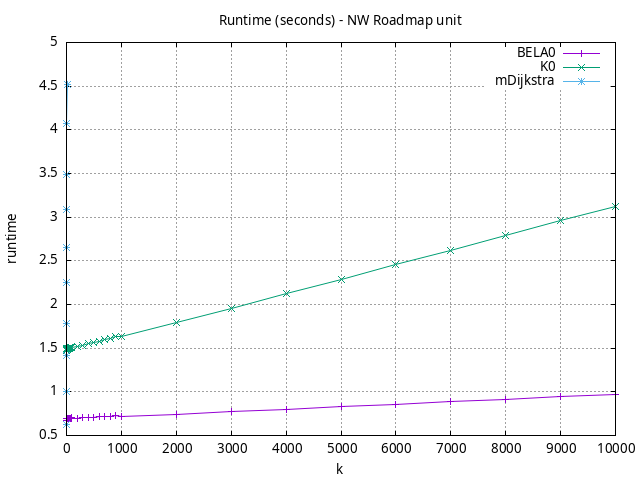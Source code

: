 #!/usr/bin/gnuplot
# -*- coding: utf-8 -*-
#
# results/roadmap/unit/NW/USA-road-d.NW.brute-force.runtime.gnuplot
#
# Started on 01/09/2024 14:29:37
# Author: Carlos Linares López
set grid
set xlabel "k"
set ylabel "runtime"

set title "Runtime (seconds) - NW Roadmap unit"

set terminal png enhanced font "Ariel,10"
set output 'USA-road-d.NW.brute-force.runtime.png'

plot "-" title "BELA0"      with linesp, "-" title "K0"      with linesp, "-" title "mDijkstra"      with linesp

	1 0.6773847299999999
	2 0.68960674
	3 0.6919972899999999
	4 0.6921315899999999
	5 0.69458977
	6 0.6947947600000001
	7 0.69632194
	8 0.6969521799999999
	9 0.6972004900000001
	10 0.69128281
	20 0.6930569900000001
	30 0.69443776
	40 0.69504062
	50 0.6949788800000002
	60 0.69873234
	70 0.69816675
	80 0.69950755
	90 0.70196498
	100 0.6973923900000001
	200 0.6998766199999998
	300 0.7059241700000001
	400 0.7081018
	500 0.7112237499999999
	600 0.71500879
	700 0.71830052
	800 0.71951821
	900 0.72346376
	1000 0.7209817299999999
	2000 0.7459481800000001
	3000 0.77332876
	4000 0.8000067200000001
	5000 0.8298090600000001
	6000 0.85659872
	7000 0.88445132
	8000 0.9119080900000001
	9000 0.94168539
	10000 0.96660958
end
	1 1.47806355
	2 1.48465512
	3 1.4858911600000002
	4 1.4881237999999997
	5 1.4885143000000003
	6 1.4893970700000003
	7 1.4934558599999996
	8 1.4928833499999998
	9 1.49257674
	10 1.4892853699999997
	20 1.49394595
	30 1.4956109800000001
	40 1.49919864
	50 1.4981984600000002
	60 1.5036096399999999
	70 1.5044475
	80 1.5071723399999999
	90 1.5094709999999998
	100 1.5052016400000001
	200 1.51919048
	300 1.5350785999999996
	400 1.5489953600000002
	500 1.5637228
	600 1.5813816200000002
	700 1.5951616299999998
	800 1.61112286
	900 1.6295127500000004
	1000 1.6356017
	2000 1.7965939300000002
	3000 1.95924391
	4000 2.12413104
	5000 2.2884735099999998
	6000 2.45645303
	7000 2.6231500899999998
	8000 2.7870301300000007
	9000 2.9594926599999996
	10000 3.12595388
end
	1 0.6209834230000001
	2 1.00253606
	3 1.4208504800000004
	4 1.7878654799999998
	5 2.25508399
	6 2.6480148299999997
	7 3.08252887
	8 3.49187316
	9 4.07478519
	10 4.51832746
end
